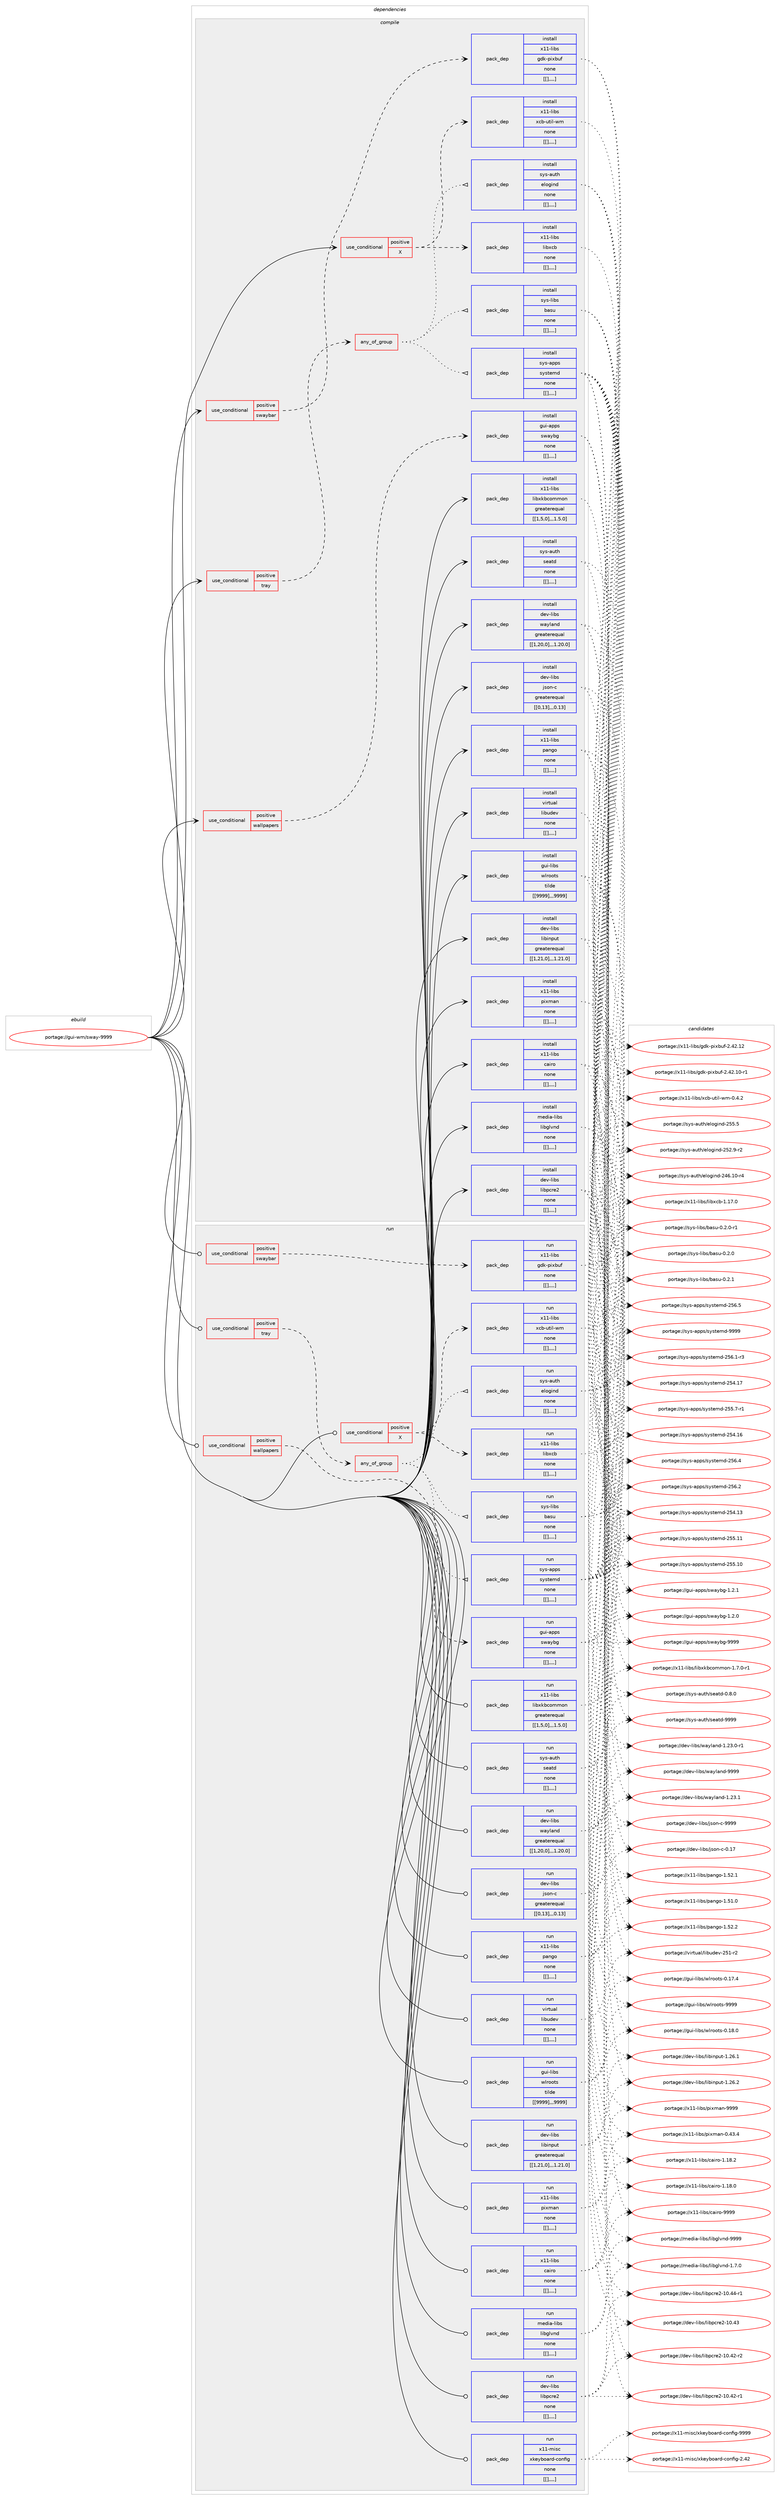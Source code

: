 digraph prolog {

# *************
# Graph options
# *************

newrank=true;
concentrate=true;
compound=true;
graph [rankdir=LR,fontname=Helvetica,fontsize=10,ranksep=1.5];#, ranksep=2.5, nodesep=0.2];
edge  [arrowhead=vee];
node  [fontname=Helvetica,fontsize=10];

# **********
# The ebuild
# **********

subgraph cluster_leftcol {
color=gray;
label=<<i>ebuild</i>>;
id [label="portage://gui-wm/sway-9999", color=red, width=4, href="../gui-wm/sway-9999.svg"];
}

# ****************
# The dependencies
# ****************

subgraph cluster_midcol {
color=gray;
label=<<i>dependencies</i>>;
subgraph cluster_compile {
fillcolor="#eeeeee";
style=filled;
label=<<i>compile</i>>;
subgraph cond68524 {
dependency249307 [label=<<TABLE BORDER="0" CELLBORDER="1" CELLSPACING="0" CELLPADDING="4"><TR><TD ROWSPAN="3" CELLPADDING="10">use_conditional</TD></TR><TR><TD>positive</TD></TR><TR><TD>X</TD></TR></TABLE>>, shape=none, color=red];
subgraph pack179212 {
dependency249308 [label=<<TABLE BORDER="0" CELLBORDER="1" CELLSPACING="0" CELLPADDING="4" WIDTH="220"><TR><TD ROWSPAN="6" CELLPADDING="30">pack_dep</TD></TR><TR><TD WIDTH="110">install</TD></TR><TR><TD>x11-libs</TD></TR><TR><TD>libxcb</TD></TR><TR><TD>none</TD></TR><TR><TD>[[],,,,]</TD></TR></TABLE>>, shape=none, color=blue];
}
dependency249307:e -> dependency249308:w [weight=20,style="dashed",arrowhead="vee"];
subgraph pack179213 {
dependency249309 [label=<<TABLE BORDER="0" CELLBORDER="1" CELLSPACING="0" CELLPADDING="4" WIDTH="220"><TR><TD ROWSPAN="6" CELLPADDING="30">pack_dep</TD></TR><TR><TD WIDTH="110">install</TD></TR><TR><TD>x11-libs</TD></TR><TR><TD>xcb-util-wm</TD></TR><TR><TD>none</TD></TR><TR><TD>[[],,,,]</TD></TR></TABLE>>, shape=none, color=blue];
}
dependency249307:e -> dependency249309:w [weight=20,style="dashed",arrowhead="vee"];
}
id:e -> dependency249307:w [weight=20,style="solid",arrowhead="vee"];
subgraph cond68525 {
dependency249310 [label=<<TABLE BORDER="0" CELLBORDER="1" CELLSPACING="0" CELLPADDING="4"><TR><TD ROWSPAN="3" CELLPADDING="10">use_conditional</TD></TR><TR><TD>positive</TD></TR><TR><TD>swaybar</TD></TR></TABLE>>, shape=none, color=red];
subgraph pack179214 {
dependency249311 [label=<<TABLE BORDER="0" CELLBORDER="1" CELLSPACING="0" CELLPADDING="4" WIDTH="220"><TR><TD ROWSPAN="6" CELLPADDING="30">pack_dep</TD></TR><TR><TD WIDTH="110">install</TD></TR><TR><TD>x11-libs</TD></TR><TR><TD>gdk-pixbuf</TD></TR><TR><TD>none</TD></TR><TR><TD>[[],,,,]</TD></TR></TABLE>>, shape=none, color=blue];
}
dependency249310:e -> dependency249311:w [weight=20,style="dashed",arrowhead="vee"];
}
id:e -> dependency249310:w [weight=20,style="solid",arrowhead="vee"];
subgraph cond68526 {
dependency249312 [label=<<TABLE BORDER="0" CELLBORDER="1" CELLSPACING="0" CELLPADDING="4"><TR><TD ROWSPAN="3" CELLPADDING="10">use_conditional</TD></TR><TR><TD>positive</TD></TR><TR><TD>tray</TD></TR></TABLE>>, shape=none, color=red];
subgraph any1411 {
dependency249313 [label=<<TABLE BORDER="0" CELLBORDER="1" CELLSPACING="0" CELLPADDING="4"><TR><TD CELLPADDING="10">any_of_group</TD></TR></TABLE>>, shape=none, color=red];subgraph pack179215 {
dependency249314 [label=<<TABLE BORDER="0" CELLBORDER="1" CELLSPACING="0" CELLPADDING="4" WIDTH="220"><TR><TD ROWSPAN="6" CELLPADDING="30">pack_dep</TD></TR><TR><TD WIDTH="110">install</TD></TR><TR><TD>sys-apps</TD></TR><TR><TD>systemd</TD></TR><TR><TD>none</TD></TR><TR><TD>[[],,,,]</TD></TR></TABLE>>, shape=none, color=blue];
}
dependency249313:e -> dependency249314:w [weight=20,style="dotted",arrowhead="oinv"];
subgraph pack179216 {
dependency249315 [label=<<TABLE BORDER="0" CELLBORDER="1" CELLSPACING="0" CELLPADDING="4" WIDTH="220"><TR><TD ROWSPAN="6" CELLPADDING="30">pack_dep</TD></TR><TR><TD WIDTH="110">install</TD></TR><TR><TD>sys-auth</TD></TR><TR><TD>elogind</TD></TR><TR><TD>none</TD></TR><TR><TD>[[],,,,]</TD></TR></TABLE>>, shape=none, color=blue];
}
dependency249313:e -> dependency249315:w [weight=20,style="dotted",arrowhead="oinv"];
subgraph pack179217 {
dependency249316 [label=<<TABLE BORDER="0" CELLBORDER="1" CELLSPACING="0" CELLPADDING="4" WIDTH="220"><TR><TD ROWSPAN="6" CELLPADDING="30">pack_dep</TD></TR><TR><TD WIDTH="110">install</TD></TR><TR><TD>sys-libs</TD></TR><TR><TD>basu</TD></TR><TR><TD>none</TD></TR><TR><TD>[[],,,,]</TD></TR></TABLE>>, shape=none, color=blue];
}
dependency249313:e -> dependency249316:w [weight=20,style="dotted",arrowhead="oinv"];
}
dependency249312:e -> dependency249313:w [weight=20,style="dashed",arrowhead="vee"];
}
id:e -> dependency249312:w [weight=20,style="solid",arrowhead="vee"];
subgraph cond68527 {
dependency249317 [label=<<TABLE BORDER="0" CELLBORDER="1" CELLSPACING="0" CELLPADDING="4"><TR><TD ROWSPAN="3" CELLPADDING="10">use_conditional</TD></TR><TR><TD>positive</TD></TR><TR><TD>wallpapers</TD></TR></TABLE>>, shape=none, color=red];
subgraph pack179218 {
dependency249318 [label=<<TABLE BORDER="0" CELLBORDER="1" CELLSPACING="0" CELLPADDING="4" WIDTH="220"><TR><TD ROWSPAN="6" CELLPADDING="30">pack_dep</TD></TR><TR><TD WIDTH="110">install</TD></TR><TR><TD>gui-apps</TD></TR><TR><TD>swaybg</TD></TR><TR><TD>none</TD></TR><TR><TD>[[],,,,]</TD></TR></TABLE>>, shape=none, color=blue];
}
dependency249317:e -> dependency249318:w [weight=20,style="dashed",arrowhead="vee"];
}
id:e -> dependency249317:w [weight=20,style="solid",arrowhead="vee"];
subgraph pack179219 {
dependency249319 [label=<<TABLE BORDER="0" CELLBORDER="1" CELLSPACING="0" CELLPADDING="4" WIDTH="220"><TR><TD ROWSPAN="6" CELLPADDING="30">pack_dep</TD></TR><TR><TD WIDTH="110">install</TD></TR><TR><TD>dev-libs</TD></TR><TR><TD>json-c</TD></TR><TR><TD>greaterequal</TD></TR><TR><TD>[[0,13],,,0.13]</TD></TR></TABLE>>, shape=none, color=blue];
}
id:e -> dependency249319:w [weight=20,style="solid",arrowhead="vee"];
subgraph pack179220 {
dependency249320 [label=<<TABLE BORDER="0" CELLBORDER="1" CELLSPACING="0" CELLPADDING="4" WIDTH="220"><TR><TD ROWSPAN="6" CELLPADDING="30">pack_dep</TD></TR><TR><TD WIDTH="110">install</TD></TR><TR><TD>dev-libs</TD></TR><TR><TD>libinput</TD></TR><TR><TD>greaterequal</TD></TR><TR><TD>[[1,21,0],,,1.21.0]</TD></TR></TABLE>>, shape=none, color=blue];
}
id:e -> dependency249320:w [weight=20,style="solid",arrowhead="vee"];
subgraph pack179221 {
dependency249321 [label=<<TABLE BORDER="0" CELLBORDER="1" CELLSPACING="0" CELLPADDING="4" WIDTH="220"><TR><TD ROWSPAN="6" CELLPADDING="30">pack_dep</TD></TR><TR><TD WIDTH="110">install</TD></TR><TR><TD>dev-libs</TD></TR><TR><TD>libpcre2</TD></TR><TR><TD>none</TD></TR><TR><TD>[[],,,,]</TD></TR></TABLE>>, shape=none, color=blue];
}
id:e -> dependency249321:w [weight=20,style="solid",arrowhead="vee"];
subgraph pack179222 {
dependency249322 [label=<<TABLE BORDER="0" CELLBORDER="1" CELLSPACING="0" CELLPADDING="4" WIDTH="220"><TR><TD ROWSPAN="6" CELLPADDING="30">pack_dep</TD></TR><TR><TD WIDTH="110">install</TD></TR><TR><TD>dev-libs</TD></TR><TR><TD>wayland</TD></TR><TR><TD>greaterequal</TD></TR><TR><TD>[[1,20,0],,,1.20.0]</TD></TR></TABLE>>, shape=none, color=blue];
}
id:e -> dependency249322:w [weight=20,style="solid",arrowhead="vee"];
subgraph pack179223 {
dependency249323 [label=<<TABLE BORDER="0" CELLBORDER="1" CELLSPACING="0" CELLPADDING="4" WIDTH="220"><TR><TD ROWSPAN="6" CELLPADDING="30">pack_dep</TD></TR><TR><TD WIDTH="110">install</TD></TR><TR><TD>gui-libs</TD></TR><TR><TD>wlroots</TD></TR><TR><TD>tilde</TD></TR><TR><TD>[[9999],,,9999]</TD></TR></TABLE>>, shape=none, color=blue];
}
id:e -> dependency249323:w [weight=20,style="solid",arrowhead="vee"];
subgraph pack179224 {
dependency249324 [label=<<TABLE BORDER="0" CELLBORDER="1" CELLSPACING="0" CELLPADDING="4" WIDTH="220"><TR><TD ROWSPAN="6" CELLPADDING="30">pack_dep</TD></TR><TR><TD WIDTH="110">install</TD></TR><TR><TD>media-libs</TD></TR><TR><TD>libglvnd</TD></TR><TR><TD>none</TD></TR><TR><TD>[[],,,,]</TD></TR></TABLE>>, shape=none, color=blue];
}
id:e -> dependency249324:w [weight=20,style="solid",arrowhead="vee"];
subgraph pack179225 {
dependency249325 [label=<<TABLE BORDER="0" CELLBORDER="1" CELLSPACING="0" CELLPADDING="4" WIDTH="220"><TR><TD ROWSPAN="6" CELLPADDING="30">pack_dep</TD></TR><TR><TD WIDTH="110">install</TD></TR><TR><TD>sys-auth</TD></TR><TR><TD>seatd</TD></TR><TR><TD>none</TD></TR><TR><TD>[[],,,,]</TD></TR></TABLE>>, shape=none, color=blue];
}
id:e -> dependency249325:w [weight=20,style="solid",arrowhead="vee"];
subgraph pack179226 {
dependency249326 [label=<<TABLE BORDER="0" CELLBORDER="1" CELLSPACING="0" CELLPADDING="4" WIDTH="220"><TR><TD ROWSPAN="6" CELLPADDING="30">pack_dep</TD></TR><TR><TD WIDTH="110">install</TD></TR><TR><TD>virtual</TD></TR><TR><TD>libudev</TD></TR><TR><TD>none</TD></TR><TR><TD>[[],,,,]</TD></TR></TABLE>>, shape=none, color=blue];
}
id:e -> dependency249326:w [weight=20,style="solid",arrowhead="vee"];
subgraph pack179227 {
dependency249327 [label=<<TABLE BORDER="0" CELLBORDER="1" CELLSPACING="0" CELLPADDING="4" WIDTH="220"><TR><TD ROWSPAN="6" CELLPADDING="30">pack_dep</TD></TR><TR><TD WIDTH="110">install</TD></TR><TR><TD>x11-libs</TD></TR><TR><TD>cairo</TD></TR><TR><TD>none</TD></TR><TR><TD>[[],,,,]</TD></TR></TABLE>>, shape=none, color=blue];
}
id:e -> dependency249327:w [weight=20,style="solid",arrowhead="vee"];
subgraph pack179228 {
dependency249328 [label=<<TABLE BORDER="0" CELLBORDER="1" CELLSPACING="0" CELLPADDING="4" WIDTH="220"><TR><TD ROWSPAN="6" CELLPADDING="30">pack_dep</TD></TR><TR><TD WIDTH="110">install</TD></TR><TR><TD>x11-libs</TD></TR><TR><TD>libxkbcommon</TD></TR><TR><TD>greaterequal</TD></TR><TR><TD>[[1,5,0],,,1.5.0]</TD></TR></TABLE>>, shape=none, color=blue];
}
id:e -> dependency249328:w [weight=20,style="solid",arrowhead="vee"];
subgraph pack179229 {
dependency249329 [label=<<TABLE BORDER="0" CELLBORDER="1" CELLSPACING="0" CELLPADDING="4" WIDTH="220"><TR><TD ROWSPAN="6" CELLPADDING="30">pack_dep</TD></TR><TR><TD WIDTH="110">install</TD></TR><TR><TD>x11-libs</TD></TR><TR><TD>pango</TD></TR><TR><TD>none</TD></TR><TR><TD>[[],,,,]</TD></TR></TABLE>>, shape=none, color=blue];
}
id:e -> dependency249329:w [weight=20,style="solid",arrowhead="vee"];
subgraph pack179230 {
dependency249330 [label=<<TABLE BORDER="0" CELLBORDER="1" CELLSPACING="0" CELLPADDING="4" WIDTH="220"><TR><TD ROWSPAN="6" CELLPADDING="30">pack_dep</TD></TR><TR><TD WIDTH="110">install</TD></TR><TR><TD>x11-libs</TD></TR><TR><TD>pixman</TD></TR><TR><TD>none</TD></TR><TR><TD>[[],,,,]</TD></TR></TABLE>>, shape=none, color=blue];
}
id:e -> dependency249330:w [weight=20,style="solid",arrowhead="vee"];
}
subgraph cluster_compileandrun {
fillcolor="#eeeeee";
style=filled;
label=<<i>compile and run</i>>;
}
subgraph cluster_run {
fillcolor="#eeeeee";
style=filled;
label=<<i>run</i>>;
subgraph cond68528 {
dependency249331 [label=<<TABLE BORDER="0" CELLBORDER="1" CELLSPACING="0" CELLPADDING="4"><TR><TD ROWSPAN="3" CELLPADDING="10">use_conditional</TD></TR><TR><TD>positive</TD></TR><TR><TD>X</TD></TR></TABLE>>, shape=none, color=red];
subgraph pack179231 {
dependency249332 [label=<<TABLE BORDER="0" CELLBORDER="1" CELLSPACING="0" CELLPADDING="4" WIDTH="220"><TR><TD ROWSPAN="6" CELLPADDING="30">pack_dep</TD></TR><TR><TD WIDTH="110">run</TD></TR><TR><TD>x11-libs</TD></TR><TR><TD>libxcb</TD></TR><TR><TD>none</TD></TR><TR><TD>[[],,,,]</TD></TR></TABLE>>, shape=none, color=blue];
}
dependency249331:e -> dependency249332:w [weight=20,style="dashed",arrowhead="vee"];
subgraph pack179232 {
dependency249333 [label=<<TABLE BORDER="0" CELLBORDER="1" CELLSPACING="0" CELLPADDING="4" WIDTH="220"><TR><TD ROWSPAN="6" CELLPADDING="30">pack_dep</TD></TR><TR><TD WIDTH="110">run</TD></TR><TR><TD>x11-libs</TD></TR><TR><TD>xcb-util-wm</TD></TR><TR><TD>none</TD></TR><TR><TD>[[],,,,]</TD></TR></TABLE>>, shape=none, color=blue];
}
dependency249331:e -> dependency249333:w [weight=20,style="dashed",arrowhead="vee"];
}
id:e -> dependency249331:w [weight=20,style="solid",arrowhead="odot"];
subgraph cond68529 {
dependency249334 [label=<<TABLE BORDER="0" CELLBORDER="1" CELLSPACING="0" CELLPADDING="4"><TR><TD ROWSPAN="3" CELLPADDING="10">use_conditional</TD></TR><TR><TD>positive</TD></TR><TR><TD>swaybar</TD></TR></TABLE>>, shape=none, color=red];
subgraph pack179233 {
dependency249335 [label=<<TABLE BORDER="0" CELLBORDER="1" CELLSPACING="0" CELLPADDING="4" WIDTH="220"><TR><TD ROWSPAN="6" CELLPADDING="30">pack_dep</TD></TR><TR><TD WIDTH="110">run</TD></TR><TR><TD>x11-libs</TD></TR><TR><TD>gdk-pixbuf</TD></TR><TR><TD>none</TD></TR><TR><TD>[[],,,,]</TD></TR></TABLE>>, shape=none, color=blue];
}
dependency249334:e -> dependency249335:w [weight=20,style="dashed",arrowhead="vee"];
}
id:e -> dependency249334:w [weight=20,style="solid",arrowhead="odot"];
subgraph cond68530 {
dependency249336 [label=<<TABLE BORDER="0" CELLBORDER="1" CELLSPACING="0" CELLPADDING="4"><TR><TD ROWSPAN="3" CELLPADDING="10">use_conditional</TD></TR><TR><TD>positive</TD></TR><TR><TD>tray</TD></TR></TABLE>>, shape=none, color=red];
subgraph any1412 {
dependency249337 [label=<<TABLE BORDER="0" CELLBORDER="1" CELLSPACING="0" CELLPADDING="4"><TR><TD CELLPADDING="10">any_of_group</TD></TR></TABLE>>, shape=none, color=red];subgraph pack179234 {
dependency249338 [label=<<TABLE BORDER="0" CELLBORDER="1" CELLSPACING="0" CELLPADDING="4" WIDTH="220"><TR><TD ROWSPAN="6" CELLPADDING="30">pack_dep</TD></TR><TR><TD WIDTH="110">run</TD></TR><TR><TD>sys-apps</TD></TR><TR><TD>systemd</TD></TR><TR><TD>none</TD></TR><TR><TD>[[],,,,]</TD></TR></TABLE>>, shape=none, color=blue];
}
dependency249337:e -> dependency249338:w [weight=20,style="dotted",arrowhead="oinv"];
subgraph pack179235 {
dependency249339 [label=<<TABLE BORDER="0" CELLBORDER="1" CELLSPACING="0" CELLPADDING="4" WIDTH="220"><TR><TD ROWSPAN="6" CELLPADDING="30">pack_dep</TD></TR><TR><TD WIDTH="110">run</TD></TR><TR><TD>sys-auth</TD></TR><TR><TD>elogind</TD></TR><TR><TD>none</TD></TR><TR><TD>[[],,,,]</TD></TR></TABLE>>, shape=none, color=blue];
}
dependency249337:e -> dependency249339:w [weight=20,style="dotted",arrowhead="oinv"];
subgraph pack179236 {
dependency249340 [label=<<TABLE BORDER="0" CELLBORDER="1" CELLSPACING="0" CELLPADDING="4" WIDTH="220"><TR><TD ROWSPAN="6" CELLPADDING="30">pack_dep</TD></TR><TR><TD WIDTH="110">run</TD></TR><TR><TD>sys-libs</TD></TR><TR><TD>basu</TD></TR><TR><TD>none</TD></TR><TR><TD>[[],,,,]</TD></TR></TABLE>>, shape=none, color=blue];
}
dependency249337:e -> dependency249340:w [weight=20,style="dotted",arrowhead="oinv"];
}
dependency249336:e -> dependency249337:w [weight=20,style="dashed",arrowhead="vee"];
}
id:e -> dependency249336:w [weight=20,style="solid",arrowhead="odot"];
subgraph cond68531 {
dependency249341 [label=<<TABLE BORDER="0" CELLBORDER="1" CELLSPACING="0" CELLPADDING="4"><TR><TD ROWSPAN="3" CELLPADDING="10">use_conditional</TD></TR><TR><TD>positive</TD></TR><TR><TD>wallpapers</TD></TR></TABLE>>, shape=none, color=red];
subgraph pack179237 {
dependency249342 [label=<<TABLE BORDER="0" CELLBORDER="1" CELLSPACING="0" CELLPADDING="4" WIDTH="220"><TR><TD ROWSPAN="6" CELLPADDING="30">pack_dep</TD></TR><TR><TD WIDTH="110">run</TD></TR><TR><TD>gui-apps</TD></TR><TR><TD>swaybg</TD></TR><TR><TD>none</TD></TR><TR><TD>[[],,,,]</TD></TR></TABLE>>, shape=none, color=blue];
}
dependency249341:e -> dependency249342:w [weight=20,style="dashed",arrowhead="vee"];
}
id:e -> dependency249341:w [weight=20,style="solid",arrowhead="odot"];
subgraph pack179238 {
dependency249343 [label=<<TABLE BORDER="0" CELLBORDER="1" CELLSPACING="0" CELLPADDING="4" WIDTH="220"><TR><TD ROWSPAN="6" CELLPADDING="30">pack_dep</TD></TR><TR><TD WIDTH="110">run</TD></TR><TR><TD>dev-libs</TD></TR><TR><TD>json-c</TD></TR><TR><TD>greaterequal</TD></TR><TR><TD>[[0,13],,,0.13]</TD></TR></TABLE>>, shape=none, color=blue];
}
id:e -> dependency249343:w [weight=20,style="solid",arrowhead="odot"];
subgraph pack179239 {
dependency249344 [label=<<TABLE BORDER="0" CELLBORDER="1" CELLSPACING="0" CELLPADDING="4" WIDTH="220"><TR><TD ROWSPAN="6" CELLPADDING="30">pack_dep</TD></TR><TR><TD WIDTH="110">run</TD></TR><TR><TD>dev-libs</TD></TR><TR><TD>libinput</TD></TR><TR><TD>greaterequal</TD></TR><TR><TD>[[1,21,0],,,1.21.0]</TD></TR></TABLE>>, shape=none, color=blue];
}
id:e -> dependency249344:w [weight=20,style="solid",arrowhead="odot"];
subgraph pack179240 {
dependency249345 [label=<<TABLE BORDER="0" CELLBORDER="1" CELLSPACING="0" CELLPADDING="4" WIDTH="220"><TR><TD ROWSPAN="6" CELLPADDING="30">pack_dep</TD></TR><TR><TD WIDTH="110">run</TD></TR><TR><TD>dev-libs</TD></TR><TR><TD>libpcre2</TD></TR><TR><TD>none</TD></TR><TR><TD>[[],,,,]</TD></TR></TABLE>>, shape=none, color=blue];
}
id:e -> dependency249345:w [weight=20,style="solid",arrowhead="odot"];
subgraph pack179241 {
dependency249346 [label=<<TABLE BORDER="0" CELLBORDER="1" CELLSPACING="0" CELLPADDING="4" WIDTH="220"><TR><TD ROWSPAN="6" CELLPADDING="30">pack_dep</TD></TR><TR><TD WIDTH="110">run</TD></TR><TR><TD>dev-libs</TD></TR><TR><TD>wayland</TD></TR><TR><TD>greaterequal</TD></TR><TR><TD>[[1,20,0],,,1.20.0]</TD></TR></TABLE>>, shape=none, color=blue];
}
id:e -> dependency249346:w [weight=20,style="solid",arrowhead="odot"];
subgraph pack179242 {
dependency249347 [label=<<TABLE BORDER="0" CELLBORDER="1" CELLSPACING="0" CELLPADDING="4" WIDTH="220"><TR><TD ROWSPAN="6" CELLPADDING="30">pack_dep</TD></TR><TR><TD WIDTH="110">run</TD></TR><TR><TD>gui-libs</TD></TR><TR><TD>wlroots</TD></TR><TR><TD>tilde</TD></TR><TR><TD>[[9999],,,9999]</TD></TR></TABLE>>, shape=none, color=blue];
}
id:e -> dependency249347:w [weight=20,style="solid",arrowhead="odot"];
subgraph pack179243 {
dependency249348 [label=<<TABLE BORDER="0" CELLBORDER="1" CELLSPACING="0" CELLPADDING="4" WIDTH="220"><TR><TD ROWSPAN="6" CELLPADDING="30">pack_dep</TD></TR><TR><TD WIDTH="110">run</TD></TR><TR><TD>media-libs</TD></TR><TR><TD>libglvnd</TD></TR><TR><TD>none</TD></TR><TR><TD>[[],,,,]</TD></TR></TABLE>>, shape=none, color=blue];
}
id:e -> dependency249348:w [weight=20,style="solid",arrowhead="odot"];
subgraph pack179244 {
dependency249349 [label=<<TABLE BORDER="0" CELLBORDER="1" CELLSPACING="0" CELLPADDING="4" WIDTH="220"><TR><TD ROWSPAN="6" CELLPADDING="30">pack_dep</TD></TR><TR><TD WIDTH="110">run</TD></TR><TR><TD>sys-auth</TD></TR><TR><TD>seatd</TD></TR><TR><TD>none</TD></TR><TR><TD>[[],,,,]</TD></TR></TABLE>>, shape=none, color=blue];
}
id:e -> dependency249349:w [weight=20,style="solid",arrowhead="odot"];
subgraph pack179245 {
dependency249350 [label=<<TABLE BORDER="0" CELLBORDER="1" CELLSPACING="0" CELLPADDING="4" WIDTH="220"><TR><TD ROWSPAN="6" CELLPADDING="30">pack_dep</TD></TR><TR><TD WIDTH="110">run</TD></TR><TR><TD>virtual</TD></TR><TR><TD>libudev</TD></TR><TR><TD>none</TD></TR><TR><TD>[[],,,,]</TD></TR></TABLE>>, shape=none, color=blue];
}
id:e -> dependency249350:w [weight=20,style="solid",arrowhead="odot"];
subgraph pack179246 {
dependency249351 [label=<<TABLE BORDER="0" CELLBORDER="1" CELLSPACING="0" CELLPADDING="4" WIDTH="220"><TR><TD ROWSPAN="6" CELLPADDING="30">pack_dep</TD></TR><TR><TD WIDTH="110">run</TD></TR><TR><TD>x11-libs</TD></TR><TR><TD>cairo</TD></TR><TR><TD>none</TD></TR><TR><TD>[[],,,,]</TD></TR></TABLE>>, shape=none, color=blue];
}
id:e -> dependency249351:w [weight=20,style="solid",arrowhead="odot"];
subgraph pack179247 {
dependency249352 [label=<<TABLE BORDER="0" CELLBORDER="1" CELLSPACING="0" CELLPADDING="4" WIDTH="220"><TR><TD ROWSPAN="6" CELLPADDING="30">pack_dep</TD></TR><TR><TD WIDTH="110">run</TD></TR><TR><TD>x11-libs</TD></TR><TR><TD>libxkbcommon</TD></TR><TR><TD>greaterequal</TD></TR><TR><TD>[[1,5,0],,,1.5.0]</TD></TR></TABLE>>, shape=none, color=blue];
}
id:e -> dependency249352:w [weight=20,style="solid",arrowhead="odot"];
subgraph pack179248 {
dependency249353 [label=<<TABLE BORDER="0" CELLBORDER="1" CELLSPACING="0" CELLPADDING="4" WIDTH="220"><TR><TD ROWSPAN="6" CELLPADDING="30">pack_dep</TD></TR><TR><TD WIDTH="110">run</TD></TR><TR><TD>x11-libs</TD></TR><TR><TD>pango</TD></TR><TR><TD>none</TD></TR><TR><TD>[[],,,,]</TD></TR></TABLE>>, shape=none, color=blue];
}
id:e -> dependency249353:w [weight=20,style="solid",arrowhead="odot"];
subgraph pack179249 {
dependency249354 [label=<<TABLE BORDER="0" CELLBORDER="1" CELLSPACING="0" CELLPADDING="4" WIDTH="220"><TR><TD ROWSPAN="6" CELLPADDING="30">pack_dep</TD></TR><TR><TD WIDTH="110">run</TD></TR><TR><TD>x11-libs</TD></TR><TR><TD>pixman</TD></TR><TR><TD>none</TD></TR><TR><TD>[[],,,,]</TD></TR></TABLE>>, shape=none, color=blue];
}
id:e -> dependency249354:w [weight=20,style="solid",arrowhead="odot"];
subgraph pack179250 {
dependency249355 [label=<<TABLE BORDER="0" CELLBORDER="1" CELLSPACING="0" CELLPADDING="4" WIDTH="220"><TR><TD ROWSPAN="6" CELLPADDING="30">pack_dep</TD></TR><TR><TD WIDTH="110">run</TD></TR><TR><TD>x11-misc</TD></TR><TR><TD>xkeyboard-config</TD></TR><TR><TD>none</TD></TR><TR><TD>[[],,,,]</TD></TR></TABLE>>, shape=none, color=blue];
}
id:e -> dependency249355:w [weight=20,style="solid",arrowhead="odot"];
}
}

# **************
# The candidates
# **************

subgraph cluster_choices {
rank=same;
color=gray;
label=<<i>candidates</i>>;

subgraph choice179212 {
color=black;
nodesep=1;
choice120494945108105981154710810598120999845494649554648 [label="portage://x11-libs/libxcb-1.17.0", color=red, width=4,href="../x11-libs/libxcb-1.17.0.svg"];
dependency249308:e -> choice120494945108105981154710810598120999845494649554648:w [style=dotted,weight="100"];
}
subgraph choice179213 {
color=black;
nodesep=1;
choice120494945108105981154712099984511711610510845119109454846524650 [label="portage://x11-libs/xcb-util-wm-0.4.2", color=red, width=4,href="../x11-libs/xcb-util-wm-0.4.2.svg"];
dependency249309:e -> choice120494945108105981154712099984511711610510845119109454846524650:w [style=dotted,weight="100"];
}
subgraph choice179214 {
color=black;
nodesep=1;
choice120494945108105981154710310010745112105120981171024550465250464950 [label="portage://x11-libs/gdk-pixbuf-2.42.12", color=red, width=4,href="../x11-libs/gdk-pixbuf-2.42.12.svg"];
choice1204949451081059811547103100107451121051209811710245504652504649484511449 [label="portage://x11-libs/gdk-pixbuf-2.42.10-r1", color=red, width=4,href="../x11-libs/gdk-pixbuf-2.42.10-r1.svg"];
dependency249311:e -> choice120494945108105981154710310010745112105120981171024550465250464950:w [style=dotted,weight="100"];
dependency249311:e -> choice1204949451081059811547103100107451121051209811710245504652504649484511449:w [style=dotted,weight="100"];
}
subgraph choice179215 {
color=black;
nodesep=1;
choice1151211154597112112115471151211151161011091004557575757 [label="portage://sys-apps/systemd-9999", color=red, width=4,href="../sys-apps/systemd-9999.svg"];
choice115121115459711211211547115121115116101109100455053544653 [label="portage://sys-apps/systemd-256.5", color=red, width=4,href="../sys-apps/systemd-256.5.svg"];
choice115121115459711211211547115121115116101109100455053544652 [label="portage://sys-apps/systemd-256.4", color=red, width=4,href="../sys-apps/systemd-256.4.svg"];
choice115121115459711211211547115121115116101109100455053544650 [label="portage://sys-apps/systemd-256.2", color=red, width=4,href="../sys-apps/systemd-256.2.svg"];
choice1151211154597112112115471151211151161011091004550535446494511451 [label="portage://sys-apps/systemd-256.1-r3", color=red, width=4,href="../sys-apps/systemd-256.1-r3.svg"];
choice11512111545971121121154711512111511610110910045505353464949 [label="portage://sys-apps/systemd-255.11", color=red, width=4,href="../sys-apps/systemd-255.11.svg"];
choice11512111545971121121154711512111511610110910045505353464948 [label="portage://sys-apps/systemd-255.10", color=red, width=4,href="../sys-apps/systemd-255.10.svg"];
choice1151211154597112112115471151211151161011091004550535346554511449 [label="portage://sys-apps/systemd-255.7-r1", color=red, width=4,href="../sys-apps/systemd-255.7-r1.svg"];
choice11512111545971121121154711512111511610110910045505352464955 [label="portage://sys-apps/systemd-254.17", color=red, width=4,href="../sys-apps/systemd-254.17.svg"];
choice11512111545971121121154711512111511610110910045505352464954 [label="portage://sys-apps/systemd-254.16", color=red, width=4,href="../sys-apps/systemd-254.16.svg"];
choice11512111545971121121154711512111511610110910045505352464951 [label="portage://sys-apps/systemd-254.13", color=red, width=4,href="../sys-apps/systemd-254.13.svg"];
dependency249314:e -> choice1151211154597112112115471151211151161011091004557575757:w [style=dotted,weight="100"];
dependency249314:e -> choice115121115459711211211547115121115116101109100455053544653:w [style=dotted,weight="100"];
dependency249314:e -> choice115121115459711211211547115121115116101109100455053544652:w [style=dotted,weight="100"];
dependency249314:e -> choice115121115459711211211547115121115116101109100455053544650:w [style=dotted,weight="100"];
dependency249314:e -> choice1151211154597112112115471151211151161011091004550535446494511451:w [style=dotted,weight="100"];
dependency249314:e -> choice11512111545971121121154711512111511610110910045505353464949:w [style=dotted,weight="100"];
dependency249314:e -> choice11512111545971121121154711512111511610110910045505353464948:w [style=dotted,weight="100"];
dependency249314:e -> choice1151211154597112112115471151211151161011091004550535346554511449:w [style=dotted,weight="100"];
dependency249314:e -> choice11512111545971121121154711512111511610110910045505352464955:w [style=dotted,weight="100"];
dependency249314:e -> choice11512111545971121121154711512111511610110910045505352464954:w [style=dotted,weight="100"];
dependency249314:e -> choice11512111545971121121154711512111511610110910045505352464951:w [style=dotted,weight="100"];
}
subgraph choice179216 {
color=black;
nodesep=1;
choice115121115459711711610447101108111103105110100455053534653 [label="portage://sys-auth/elogind-255.5", color=red, width=4,href="../sys-auth/elogind-255.5.svg"];
choice1151211154597117116104471011081111031051101004550535046574511450 [label="portage://sys-auth/elogind-252.9-r2", color=red, width=4,href="../sys-auth/elogind-252.9-r2.svg"];
choice115121115459711711610447101108111103105110100455052544649484511452 [label="portage://sys-auth/elogind-246.10-r4", color=red, width=4,href="../sys-auth/elogind-246.10-r4.svg"];
dependency249315:e -> choice115121115459711711610447101108111103105110100455053534653:w [style=dotted,weight="100"];
dependency249315:e -> choice1151211154597117116104471011081111031051101004550535046574511450:w [style=dotted,weight="100"];
dependency249315:e -> choice115121115459711711610447101108111103105110100455052544649484511452:w [style=dotted,weight="100"];
}
subgraph choice179217 {
color=black;
nodesep=1;
choice1151211154510810598115479897115117454846504649 [label="portage://sys-libs/basu-0.2.1", color=red, width=4,href="../sys-libs/basu-0.2.1.svg"];
choice11512111545108105981154798971151174548465046484511449 [label="portage://sys-libs/basu-0.2.0-r1", color=red, width=4,href="../sys-libs/basu-0.2.0-r1.svg"];
choice1151211154510810598115479897115117454846504648 [label="portage://sys-libs/basu-0.2.0", color=red, width=4,href="../sys-libs/basu-0.2.0.svg"];
dependency249316:e -> choice1151211154510810598115479897115117454846504649:w [style=dotted,weight="100"];
dependency249316:e -> choice11512111545108105981154798971151174548465046484511449:w [style=dotted,weight="100"];
dependency249316:e -> choice1151211154510810598115479897115117454846504648:w [style=dotted,weight="100"];
}
subgraph choice179218 {
color=black;
nodesep=1;
choice10311710545971121121154711511997121981034557575757 [label="portage://gui-apps/swaybg-9999", color=red, width=4,href="../gui-apps/swaybg-9999.svg"];
choice1031171054597112112115471151199712198103454946504649 [label="portage://gui-apps/swaybg-1.2.1", color=red, width=4,href="../gui-apps/swaybg-1.2.1.svg"];
choice1031171054597112112115471151199712198103454946504648 [label="portage://gui-apps/swaybg-1.2.0", color=red, width=4,href="../gui-apps/swaybg-1.2.0.svg"];
dependency249318:e -> choice10311710545971121121154711511997121981034557575757:w [style=dotted,weight="100"];
dependency249318:e -> choice1031171054597112112115471151199712198103454946504649:w [style=dotted,weight="100"];
dependency249318:e -> choice1031171054597112112115471151199712198103454946504648:w [style=dotted,weight="100"];
}
subgraph choice179219 {
color=black;
nodesep=1;
choice10010111845108105981154710611511111045994557575757 [label="portage://dev-libs/json-c-9999", color=red, width=4,href="../dev-libs/json-c-9999.svg"];
choice10010111845108105981154710611511111045994548464955 [label="portage://dev-libs/json-c-0.17", color=red, width=4,href="../dev-libs/json-c-0.17.svg"];
dependency249319:e -> choice10010111845108105981154710611511111045994557575757:w [style=dotted,weight="100"];
dependency249319:e -> choice10010111845108105981154710611511111045994548464955:w [style=dotted,weight="100"];
}
subgraph choice179220 {
color=black;
nodesep=1;
choice1001011184510810598115471081059810511011211711645494650544650 [label="portage://dev-libs/libinput-1.26.2", color=red, width=4,href="../dev-libs/libinput-1.26.2.svg"];
choice1001011184510810598115471081059810511011211711645494650544649 [label="portage://dev-libs/libinput-1.26.1", color=red, width=4,href="../dev-libs/libinput-1.26.1.svg"];
dependency249320:e -> choice1001011184510810598115471081059810511011211711645494650544650:w [style=dotted,weight="100"];
dependency249320:e -> choice1001011184510810598115471081059810511011211711645494650544649:w [style=dotted,weight="100"];
}
subgraph choice179221 {
color=black;
nodesep=1;
choice1001011184510810598115471081059811299114101504549484652524511449 [label="portage://dev-libs/libpcre2-10.44-r1", color=red, width=4,href="../dev-libs/libpcre2-10.44-r1.svg"];
choice100101118451081059811547108105981129911410150454948465251 [label="portage://dev-libs/libpcre2-10.43", color=red, width=4,href="../dev-libs/libpcre2-10.43.svg"];
choice1001011184510810598115471081059811299114101504549484652504511450 [label="portage://dev-libs/libpcre2-10.42-r2", color=red, width=4,href="../dev-libs/libpcre2-10.42-r2.svg"];
choice1001011184510810598115471081059811299114101504549484652504511449 [label="portage://dev-libs/libpcre2-10.42-r1", color=red, width=4,href="../dev-libs/libpcre2-10.42-r1.svg"];
dependency249321:e -> choice1001011184510810598115471081059811299114101504549484652524511449:w [style=dotted,weight="100"];
dependency249321:e -> choice100101118451081059811547108105981129911410150454948465251:w [style=dotted,weight="100"];
dependency249321:e -> choice1001011184510810598115471081059811299114101504549484652504511450:w [style=dotted,weight="100"];
dependency249321:e -> choice1001011184510810598115471081059811299114101504549484652504511449:w [style=dotted,weight="100"];
}
subgraph choice179222 {
color=black;
nodesep=1;
choice10010111845108105981154711997121108971101004557575757 [label="portage://dev-libs/wayland-9999", color=red, width=4,href="../dev-libs/wayland-9999.svg"];
choice100101118451081059811547119971211089711010045494650514649 [label="portage://dev-libs/wayland-1.23.1", color=red, width=4,href="../dev-libs/wayland-1.23.1.svg"];
choice1001011184510810598115471199712110897110100454946505146484511449 [label="portage://dev-libs/wayland-1.23.0-r1", color=red, width=4,href="../dev-libs/wayland-1.23.0-r1.svg"];
dependency249322:e -> choice10010111845108105981154711997121108971101004557575757:w [style=dotted,weight="100"];
dependency249322:e -> choice100101118451081059811547119971211089711010045494650514649:w [style=dotted,weight="100"];
dependency249322:e -> choice1001011184510810598115471199712110897110100454946505146484511449:w [style=dotted,weight="100"];
}
subgraph choice179223 {
color=black;
nodesep=1;
choice1031171054510810598115471191081141111111161154557575757 [label="portage://gui-libs/wlroots-9999", color=red, width=4,href="../gui-libs/wlroots-9999.svg"];
choice10311710545108105981154711910811411111111611545484649564648 [label="portage://gui-libs/wlroots-0.18.0", color=red, width=4,href="../gui-libs/wlroots-0.18.0.svg"];
choice10311710545108105981154711910811411111111611545484649554652 [label="portage://gui-libs/wlroots-0.17.4", color=red, width=4,href="../gui-libs/wlroots-0.17.4.svg"];
dependency249323:e -> choice1031171054510810598115471191081141111111161154557575757:w [style=dotted,weight="100"];
dependency249323:e -> choice10311710545108105981154711910811411111111611545484649564648:w [style=dotted,weight="100"];
dependency249323:e -> choice10311710545108105981154711910811411111111611545484649554652:w [style=dotted,weight="100"];
}
subgraph choice179224 {
color=black;
nodesep=1;
choice10910110010597451081059811547108105981031081181101004557575757 [label="portage://media-libs/libglvnd-9999", color=red, width=4,href="../media-libs/libglvnd-9999.svg"];
choice1091011001059745108105981154710810598103108118110100454946554648 [label="portage://media-libs/libglvnd-1.7.0", color=red, width=4,href="../media-libs/libglvnd-1.7.0.svg"];
dependency249324:e -> choice10910110010597451081059811547108105981031081181101004557575757:w [style=dotted,weight="100"];
dependency249324:e -> choice1091011001059745108105981154710810598103108118110100454946554648:w [style=dotted,weight="100"];
}
subgraph choice179225 {
color=black;
nodesep=1;
choice115121115459711711610447115101971161004557575757 [label="portage://sys-auth/seatd-9999", color=red, width=4,href="../sys-auth/seatd-9999.svg"];
choice11512111545971171161044711510197116100454846564648 [label="portage://sys-auth/seatd-0.8.0", color=red, width=4,href="../sys-auth/seatd-0.8.0.svg"];
dependency249325:e -> choice115121115459711711610447115101971161004557575757:w [style=dotted,weight="100"];
dependency249325:e -> choice11512111545971171161044711510197116100454846564648:w [style=dotted,weight="100"];
}
subgraph choice179226 {
color=black;
nodesep=1;
choice118105114116117971084710810598117100101118455053494511450 [label="portage://virtual/libudev-251-r2", color=red, width=4,href="../virtual/libudev-251-r2.svg"];
dependency249326:e -> choice118105114116117971084710810598117100101118455053494511450:w [style=dotted,weight="100"];
}
subgraph choice179227 {
color=black;
nodesep=1;
choice120494945108105981154799971051141114557575757 [label="portage://x11-libs/cairo-9999", color=red, width=4,href="../x11-libs/cairo-9999.svg"];
choice1204949451081059811547999710511411145494649564650 [label="portage://x11-libs/cairo-1.18.2", color=red, width=4,href="../x11-libs/cairo-1.18.2.svg"];
choice1204949451081059811547999710511411145494649564648 [label="portage://x11-libs/cairo-1.18.0", color=red, width=4,href="../x11-libs/cairo-1.18.0.svg"];
dependency249327:e -> choice120494945108105981154799971051141114557575757:w [style=dotted,weight="100"];
dependency249327:e -> choice1204949451081059811547999710511411145494649564650:w [style=dotted,weight="100"];
dependency249327:e -> choice1204949451081059811547999710511411145494649564648:w [style=dotted,weight="100"];
}
subgraph choice179228 {
color=black;
nodesep=1;
choice12049494510810598115471081059812010798991111091091111104549465546484511449 [label="portage://x11-libs/libxkbcommon-1.7.0-r1", color=red, width=4,href="../x11-libs/libxkbcommon-1.7.0-r1.svg"];
dependency249328:e -> choice12049494510810598115471081059812010798991111091091111104549465546484511449:w [style=dotted,weight="100"];
}
subgraph choice179229 {
color=black;
nodesep=1;
choice12049494510810598115471129711010311145494653504650 [label="portage://x11-libs/pango-1.52.2", color=red, width=4,href="../x11-libs/pango-1.52.2.svg"];
choice12049494510810598115471129711010311145494653504649 [label="portage://x11-libs/pango-1.52.1", color=red, width=4,href="../x11-libs/pango-1.52.1.svg"];
choice12049494510810598115471129711010311145494653494648 [label="portage://x11-libs/pango-1.51.0", color=red, width=4,href="../x11-libs/pango-1.51.0.svg"];
dependency249329:e -> choice12049494510810598115471129711010311145494653504650:w [style=dotted,weight="100"];
dependency249329:e -> choice12049494510810598115471129711010311145494653504649:w [style=dotted,weight="100"];
dependency249329:e -> choice12049494510810598115471129711010311145494653494648:w [style=dotted,weight="100"];
}
subgraph choice179230 {
color=black;
nodesep=1;
choice1204949451081059811547112105120109971104557575757 [label="portage://x11-libs/pixman-9999", color=red, width=4,href="../x11-libs/pixman-9999.svg"];
choice12049494510810598115471121051201099711045484652514652 [label="portage://x11-libs/pixman-0.43.4", color=red, width=4,href="../x11-libs/pixman-0.43.4.svg"];
dependency249330:e -> choice1204949451081059811547112105120109971104557575757:w [style=dotted,weight="100"];
dependency249330:e -> choice12049494510810598115471121051201099711045484652514652:w [style=dotted,weight="100"];
}
subgraph choice179231 {
color=black;
nodesep=1;
choice120494945108105981154710810598120999845494649554648 [label="portage://x11-libs/libxcb-1.17.0", color=red, width=4,href="../x11-libs/libxcb-1.17.0.svg"];
dependency249332:e -> choice120494945108105981154710810598120999845494649554648:w [style=dotted,weight="100"];
}
subgraph choice179232 {
color=black;
nodesep=1;
choice120494945108105981154712099984511711610510845119109454846524650 [label="portage://x11-libs/xcb-util-wm-0.4.2", color=red, width=4,href="../x11-libs/xcb-util-wm-0.4.2.svg"];
dependency249333:e -> choice120494945108105981154712099984511711610510845119109454846524650:w [style=dotted,weight="100"];
}
subgraph choice179233 {
color=black;
nodesep=1;
choice120494945108105981154710310010745112105120981171024550465250464950 [label="portage://x11-libs/gdk-pixbuf-2.42.12", color=red, width=4,href="../x11-libs/gdk-pixbuf-2.42.12.svg"];
choice1204949451081059811547103100107451121051209811710245504652504649484511449 [label="portage://x11-libs/gdk-pixbuf-2.42.10-r1", color=red, width=4,href="../x11-libs/gdk-pixbuf-2.42.10-r1.svg"];
dependency249335:e -> choice120494945108105981154710310010745112105120981171024550465250464950:w [style=dotted,weight="100"];
dependency249335:e -> choice1204949451081059811547103100107451121051209811710245504652504649484511449:w [style=dotted,weight="100"];
}
subgraph choice179234 {
color=black;
nodesep=1;
choice1151211154597112112115471151211151161011091004557575757 [label="portage://sys-apps/systemd-9999", color=red, width=4,href="../sys-apps/systemd-9999.svg"];
choice115121115459711211211547115121115116101109100455053544653 [label="portage://sys-apps/systemd-256.5", color=red, width=4,href="../sys-apps/systemd-256.5.svg"];
choice115121115459711211211547115121115116101109100455053544652 [label="portage://sys-apps/systemd-256.4", color=red, width=4,href="../sys-apps/systemd-256.4.svg"];
choice115121115459711211211547115121115116101109100455053544650 [label="portage://sys-apps/systemd-256.2", color=red, width=4,href="../sys-apps/systemd-256.2.svg"];
choice1151211154597112112115471151211151161011091004550535446494511451 [label="portage://sys-apps/systemd-256.1-r3", color=red, width=4,href="../sys-apps/systemd-256.1-r3.svg"];
choice11512111545971121121154711512111511610110910045505353464949 [label="portage://sys-apps/systemd-255.11", color=red, width=4,href="../sys-apps/systemd-255.11.svg"];
choice11512111545971121121154711512111511610110910045505353464948 [label="portage://sys-apps/systemd-255.10", color=red, width=4,href="../sys-apps/systemd-255.10.svg"];
choice1151211154597112112115471151211151161011091004550535346554511449 [label="portage://sys-apps/systemd-255.7-r1", color=red, width=4,href="../sys-apps/systemd-255.7-r1.svg"];
choice11512111545971121121154711512111511610110910045505352464955 [label="portage://sys-apps/systemd-254.17", color=red, width=4,href="../sys-apps/systemd-254.17.svg"];
choice11512111545971121121154711512111511610110910045505352464954 [label="portage://sys-apps/systemd-254.16", color=red, width=4,href="../sys-apps/systemd-254.16.svg"];
choice11512111545971121121154711512111511610110910045505352464951 [label="portage://sys-apps/systemd-254.13", color=red, width=4,href="../sys-apps/systemd-254.13.svg"];
dependency249338:e -> choice1151211154597112112115471151211151161011091004557575757:w [style=dotted,weight="100"];
dependency249338:e -> choice115121115459711211211547115121115116101109100455053544653:w [style=dotted,weight="100"];
dependency249338:e -> choice115121115459711211211547115121115116101109100455053544652:w [style=dotted,weight="100"];
dependency249338:e -> choice115121115459711211211547115121115116101109100455053544650:w [style=dotted,weight="100"];
dependency249338:e -> choice1151211154597112112115471151211151161011091004550535446494511451:w [style=dotted,weight="100"];
dependency249338:e -> choice11512111545971121121154711512111511610110910045505353464949:w [style=dotted,weight="100"];
dependency249338:e -> choice11512111545971121121154711512111511610110910045505353464948:w [style=dotted,weight="100"];
dependency249338:e -> choice1151211154597112112115471151211151161011091004550535346554511449:w [style=dotted,weight="100"];
dependency249338:e -> choice11512111545971121121154711512111511610110910045505352464955:w [style=dotted,weight="100"];
dependency249338:e -> choice11512111545971121121154711512111511610110910045505352464954:w [style=dotted,weight="100"];
dependency249338:e -> choice11512111545971121121154711512111511610110910045505352464951:w [style=dotted,weight="100"];
}
subgraph choice179235 {
color=black;
nodesep=1;
choice115121115459711711610447101108111103105110100455053534653 [label="portage://sys-auth/elogind-255.5", color=red, width=4,href="../sys-auth/elogind-255.5.svg"];
choice1151211154597117116104471011081111031051101004550535046574511450 [label="portage://sys-auth/elogind-252.9-r2", color=red, width=4,href="../sys-auth/elogind-252.9-r2.svg"];
choice115121115459711711610447101108111103105110100455052544649484511452 [label="portage://sys-auth/elogind-246.10-r4", color=red, width=4,href="../sys-auth/elogind-246.10-r4.svg"];
dependency249339:e -> choice115121115459711711610447101108111103105110100455053534653:w [style=dotted,weight="100"];
dependency249339:e -> choice1151211154597117116104471011081111031051101004550535046574511450:w [style=dotted,weight="100"];
dependency249339:e -> choice115121115459711711610447101108111103105110100455052544649484511452:w [style=dotted,weight="100"];
}
subgraph choice179236 {
color=black;
nodesep=1;
choice1151211154510810598115479897115117454846504649 [label="portage://sys-libs/basu-0.2.1", color=red, width=4,href="../sys-libs/basu-0.2.1.svg"];
choice11512111545108105981154798971151174548465046484511449 [label="portage://sys-libs/basu-0.2.0-r1", color=red, width=4,href="../sys-libs/basu-0.2.0-r1.svg"];
choice1151211154510810598115479897115117454846504648 [label="portage://sys-libs/basu-0.2.0", color=red, width=4,href="../sys-libs/basu-0.2.0.svg"];
dependency249340:e -> choice1151211154510810598115479897115117454846504649:w [style=dotted,weight="100"];
dependency249340:e -> choice11512111545108105981154798971151174548465046484511449:w [style=dotted,weight="100"];
dependency249340:e -> choice1151211154510810598115479897115117454846504648:w [style=dotted,weight="100"];
}
subgraph choice179237 {
color=black;
nodesep=1;
choice10311710545971121121154711511997121981034557575757 [label="portage://gui-apps/swaybg-9999", color=red, width=4,href="../gui-apps/swaybg-9999.svg"];
choice1031171054597112112115471151199712198103454946504649 [label="portage://gui-apps/swaybg-1.2.1", color=red, width=4,href="../gui-apps/swaybg-1.2.1.svg"];
choice1031171054597112112115471151199712198103454946504648 [label="portage://gui-apps/swaybg-1.2.0", color=red, width=4,href="../gui-apps/swaybg-1.2.0.svg"];
dependency249342:e -> choice10311710545971121121154711511997121981034557575757:w [style=dotted,weight="100"];
dependency249342:e -> choice1031171054597112112115471151199712198103454946504649:w [style=dotted,weight="100"];
dependency249342:e -> choice1031171054597112112115471151199712198103454946504648:w [style=dotted,weight="100"];
}
subgraph choice179238 {
color=black;
nodesep=1;
choice10010111845108105981154710611511111045994557575757 [label="portage://dev-libs/json-c-9999", color=red, width=4,href="../dev-libs/json-c-9999.svg"];
choice10010111845108105981154710611511111045994548464955 [label="portage://dev-libs/json-c-0.17", color=red, width=4,href="../dev-libs/json-c-0.17.svg"];
dependency249343:e -> choice10010111845108105981154710611511111045994557575757:w [style=dotted,weight="100"];
dependency249343:e -> choice10010111845108105981154710611511111045994548464955:w [style=dotted,weight="100"];
}
subgraph choice179239 {
color=black;
nodesep=1;
choice1001011184510810598115471081059810511011211711645494650544650 [label="portage://dev-libs/libinput-1.26.2", color=red, width=4,href="../dev-libs/libinput-1.26.2.svg"];
choice1001011184510810598115471081059810511011211711645494650544649 [label="portage://dev-libs/libinput-1.26.1", color=red, width=4,href="../dev-libs/libinput-1.26.1.svg"];
dependency249344:e -> choice1001011184510810598115471081059810511011211711645494650544650:w [style=dotted,weight="100"];
dependency249344:e -> choice1001011184510810598115471081059810511011211711645494650544649:w [style=dotted,weight="100"];
}
subgraph choice179240 {
color=black;
nodesep=1;
choice1001011184510810598115471081059811299114101504549484652524511449 [label="portage://dev-libs/libpcre2-10.44-r1", color=red, width=4,href="../dev-libs/libpcre2-10.44-r1.svg"];
choice100101118451081059811547108105981129911410150454948465251 [label="portage://dev-libs/libpcre2-10.43", color=red, width=4,href="../dev-libs/libpcre2-10.43.svg"];
choice1001011184510810598115471081059811299114101504549484652504511450 [label="portage://dev-libs/libpcre2-10.42-r2", color=red, width=4,href="../dev-libs/libpcre2-10.42-r2.svg"];
choice1001011184510810598115471081059811299114101504549484652504511449 [label="portage://dev-libs/libpcre2-10.42-r1", color=red, width=4,href="../dev-libs/libpcre2-10.42-r1.svg"];
dependency249345:e -> choice1001011184510810598115471081059811299114101504549484652524511449:w [style=dotted,weight="100"];
dependency249345:e -> choice100101118451081059811547108105981129911410150454948465251:w [style=dotted,weight="100"];
dependency249345:e -> choice1001011184510810598115471081059811299114101504549484652504511450:w [style=dotted,weight="100"];
dependency249345:e -> choice1001011184510810598115471081059811299114101504549484652504511449:w [style=dotted,weight="100"];
}
subgraph choice179241 {
color=black;
nodesep=1;
choice10010111845108105981154711997121108971101004557575757 [label="portage://dev-libs/wayland-9999", color=red, width=4,href="../dev-libs/wayland-9999.svg"];
choice100101118451081059811547119971211089711010045494650514649 [label="portage://dev-libs/wayland-1.23.1", color=red, width=4,href="../dev-libs/wayland-1.23.1.svg"];
choice1001011184510810598115471199712110897110100454946505146484511449 [label="portage://dev-libs/wayland-1.23.0-r1", color=red, width=4,href="../dev-libs/wayland-1.23.0-r1.svg"];
dependency249346:e -> choice10010111845108105981154711997121108971101004557575757:w [style=dotted,weight="100"];
dependency249346:e -> choice100101118451081059811547119971211089711010045494650514649:w [style=dotted,weight="100"];
dependency249346:e -> choice1001011184510810598115471199712110897110100454946505146484511449:w [style=dotted,weight="100"];
}
subgraph choice179242 {
color=black;
nodesep=1;
choice1031171054510810598115471191081141111111161154557575757 [label="portage://gui-libs/wlroots-9999", color=red, width=4,href="../gui-libs/wlroots-9999.svg"];
choice10311710545108105981154711910811411111111611545484649564648 [label="portage://gui-libs/wlroots-0.18.0", color=red, width=4,href="../gui-libs/wlroots-0.18.0.svg"];
choice10311710545108105981154711910811411111111611545484649554652 [label="portage://gui-libs/wlroots-0.17.4", color=red, width=4,href="../gui-libs/wlroots-0.17.4.svg"];
dependency249347:e -> choice1031171054510810598115471191081141111111161154557575757:w [style=dotted,weight="100"];
dependency249347:e -> choice10311710545108105981154711910811411111111611545484649564648:w [style=dotted,weight="100"];
dependency249347:e -> choice10311710545108105981154711910811411111111611545484649554652:w [style=dotted,weight="100"];
}
subgraph choice179243 {
color=black;
nodesep=1;
choice10910110010597451081059811547108105981031081181101004557575757 [label="portage://media-libs/libglvnd-9999", color=red, width=4,href="../media-libs/libglvnd-9999.svg"];
choice1091011001059745108105981154710810598103108118110100454946554648 [label="portage://media-libs/libglvnd-1.7.0", color=red, width=4,href="../media-libs/libglvnd-1.7.0.svg"];
dependency249348:e -> choice10910110010597451081059811547108105981031081181101004557575757:w [style=dotted,weight="100"];
dependency249348:e -> choice1091011001059745108105981154710810598103108118110100454946554648:w [style=dotted,weight="100"];
}
subgraph choice179244 {
color=black;
nodesep=1;
choice115121115459711711610447115101971161004557575757 [label="portage://sys-auth/seatd-9999", color=red, width=4,href="../sys-auth/seatd-9999.svg"];
choice11512111545971171161044711510197116100454846564648 [label="portage://sys-auth/seatd-0.8.0", color=red, width=4,href="../sys-auth/seatd-0.8.0.svg"];
dependency249349:e -> choice115121115459711711610447115101971161004557575757:w [style=dotted,weight="100"];
dependency249349:e -> choice11512111545971171161044711510197116100454846564648:w [style=dotted,weight="100"];
}
subgraph choice179245 {
color=black;
nodesep=1;
choice118105114116117971084710810598117100101118455053494511450 [label="portage://virtual/libudev-251-r2", color=red, width=4,href="../virtual/libudev-251-r2.svg"];
dependency249350:e -> choice118105114116117971084710810598117100101118455053494511450:w [style=dotted,weight="100"];
}
subgraph choice179246 {
color=black;
nodesep=1;
choice120494945108105981154799971051141114557575757 [label="portage://x11-libs/cairo-9999", color=red, width=4,href="../x11-libs/cairo-9999.svg"];
choice1204949451081059811547999710511411145494649564650 [label="portage://x11-libs/cairo-1.18.2", color=red, width=4,href="../x11-libs/cairo-1.18.2.svg"];
choice1204949451081059811547999710511411145494649564648 [label="portage://x11-libs/cairo-1.18.0", color=red, width=4,href="../x11-libs/cairo-1.18.0.svg"];
dependency249351:e -> choice120494945108105981154799971051141114557575757:w [style=dotted,weight="100"];
dependency249351:e -> choice1204949451081059811547999710511411145494649564650:w [style=dotted,weight="100"];
dependency249351:e -> choice1204949451081059811547999710511411145494649564648:w [style=dotted,weight="100"];
}
subgraph choice179247 {
color=black;
nodesep=1;
choice12049494510810598115471081059812010798991111091091111104549465546484511449 [label="portage://x11-libs/libxkbcommon-1.7.0-r1", color=red, width=4,href="../x11-libs/libxkbcommon-1.7.0-r1.svg"];
dependency249352:e -> choice12049494510810598115471081059812010798991111091091111104549465546484511449:w [style=dotted,weight="100"];
}
subgraph choice179248 {
color=black;
nodesep=1;
choice12049494510810598115471129711010311145494653504650 [label="portage://x11-libs/pango-1.52.2", color=red, width=4,href="../x11-libs/pango-1.52.2.svg"];
choice12049494510810598115471129711010311145494653504649 [label="portage://x11-libs/pango-1.52.1", color=red, width=4,href="../x11-libs/pango-1.52.1.svg"];
choice12049494510810598115471129711010311145494653494648 [label="portage://x11-libs/pango-1.51.0", color=red, width=4,href="../x11-libs/pango-1.51.0.svg"];
dependency249353:e -> choice12049494510810598115471129711010311145494653504650:w [style=dotted,weight="100"];
dependency249353:e -> choice12049494510810598115471129711010311145494653504649:w [style=dotted,weight="100"];
dependency249353:e -> choice12049494510810598115471129711010311145494653494648:w [style=dotted,weight="100"];
}
subgraph choice179249 {
color=black;
nodesep=1;
choice1204949451081059811547112105120109971104557575757 [label="portage://x11-libs/pixman-9999", color=red, width=4,href="../x11-libs/pixman-9999.svg"];
choice12049494510810598115471121051201099711045484652514652 [label="portage://x11-libs/pixman-0.43.4", color=red, width=4,href="../x11-libs/pixman-0.43.4.svg"];
dependency249354:e -> choice1204949451081059811547112105120109971104557575757:w [style=dotted,weight="100"];
dependency249354:e -> choice12049494510810598115471121051201099711045484652514652:w [style=dotted,weight="100"];
}
subgraph choice179250 {
color=black;
nodesep=1;
choice1204949451091051159947120107101121981119711410045991111101021051034557575757 [label="portage://x11-misc/xkeyboard-config-9999", color=red, width=4,href="../x11-misc/xkeyboard-config-9999.svg"];
choice1204949451091051159947120107101121981119711410045991111101021051034550465250 [label="portage://x11-misc/xkeyboard-config-2.42", color=red, width=4,href="../x11-misc/xkeyboard-config-2.42.svg"];
dependency249355:e -> choice1204949451091051159947120107101121981119711410045991111101021051034557575757:w [style=dotted,weight="100"];
dependency249355:e -> choice1204949451091051159947120107101121981119711410045991111101021051034550465250:w [style=dotted,weight="100"];
}
}

}

